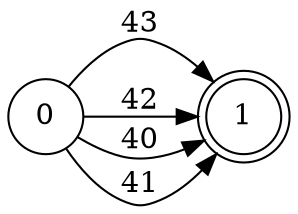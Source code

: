 // resultado
digraph "AFD Directo" {
	graph [rankdir=LR]
	1802356986384 [label=0 shape=circle]
	1802356986624 [label=1 shape=doublecircle]
	1802356986384 -> 1802356986624 [label=43]
	1802356986384 -> 1802356986624 [label=42]
	1802356986384 -> 1802356986624 [label=40]
	1802356986384 -> 1802356986624 [label=41]
}
